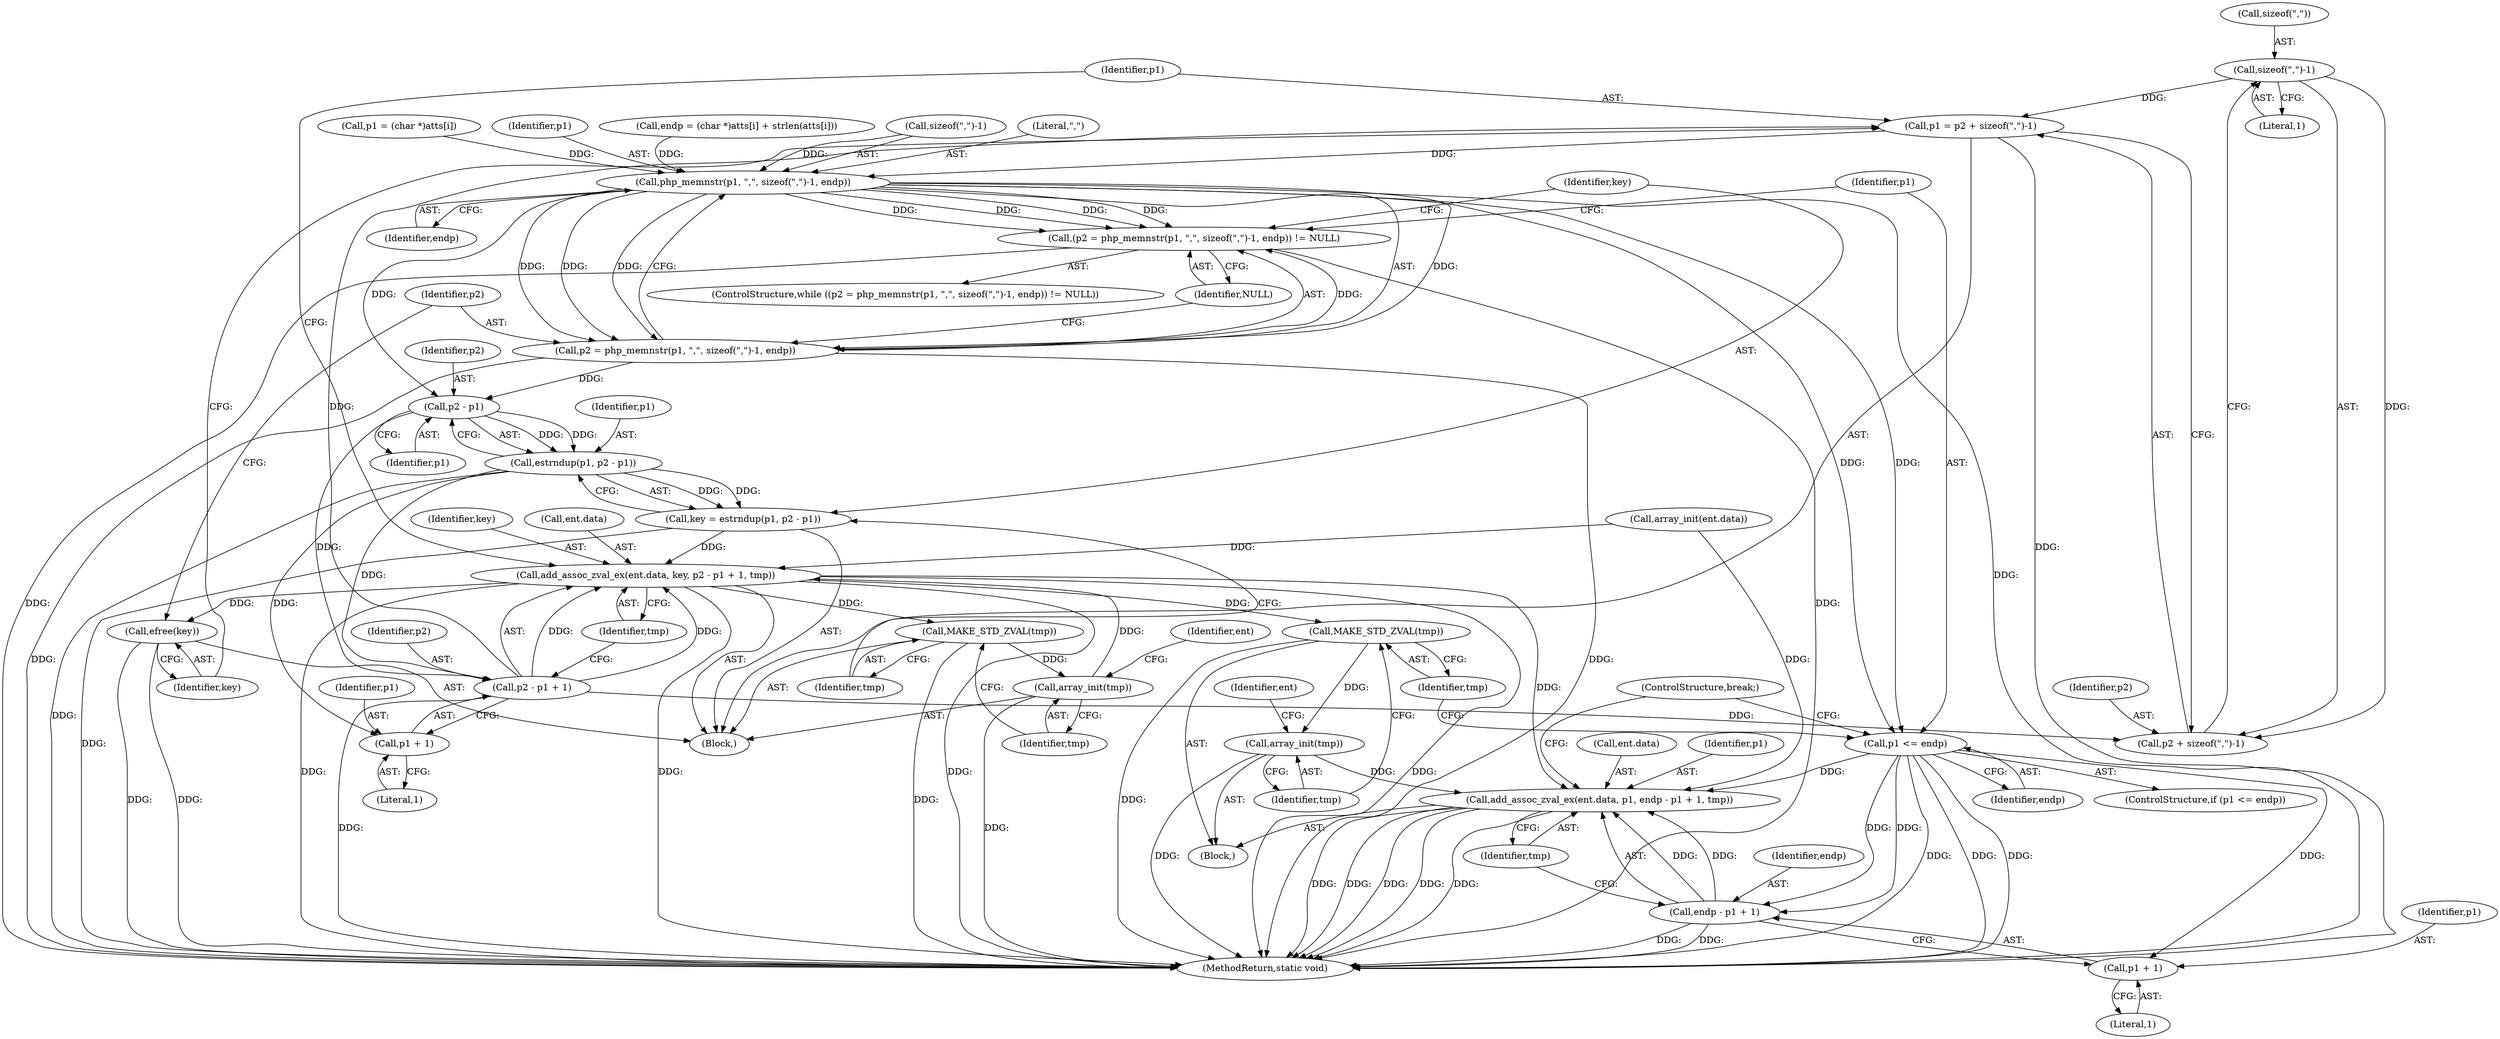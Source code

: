 digraph "0_php-src_c4cca4c20e75359c9a13a1f9a36cb7b4e9601d29?w=1@API" {
"1000683" [label="(Call,sizeof(\",\")-1)"];
"1000679" [label="(Call,p1 = p2 + sizeof(\",\")-1)"];
"1000647" [label="(Call,php_memnstr(p1, \",\", sizeof(\",\")-1, endp))"];
"1000644" [label="(Call,(p2 = php_memnstr(p1, \",\", sizeof(\",\")-1, endp)) != NULL)"];
"1000645" [label="(Call,p2 = php_memnstr(p1, \",\", sizeof(\",\")-1, endp))"];
"1000661" [label="(Call,p2 - p1)"];
"1000659" [label="(Call,estrndup(p1, p2 - p1))"];
"1000657" [label="(Call,key = estrndup(p1, p2 - p1))"];
"1000668" [label="(Call,add_assoc_zval_ex(ent.data, key, p2 - p1 + 1, tmp))"];
"1000664" [label="(Call,MAKE_STD_ZVAL(tmp))"];
"1000666" [label="(Call,array_init(tmp))"];
"1000687" [label="(Call,efree(key))"];
"1000694" [label="(Call,MAKE_STD_ZVAL(tmp))"];
"1000696" [label="(Call,array_init(tmp))"];
"1000698" [label="(Call,add_assoc_zval_ex(ent.data, p1, endp - p1 + 1, tmp))"];
"1000673" [label="(Call,p2 - p1 + 1)"];
"1000681" [label="(Call,p2 + sizeof(\",\")-1)"];
"1000675" [label="(Call,p1 + 1)"];
"1000690" [label="(Call,p1 <= endp)"];
"1000703" [label="(Call,endp - p1 + 1)"];
"1000705" [label="(Call,p1 + 1)"];
"1000647" [label="(Call,php_memnstr(p1, \",\", sizeof(\",\")-1, endp))"];
"1000659" [label="(Call,estrndup(p1, p2 - p1))"];
"1000678" [label="(Identifier,tmp)"];
"1000697" [label="(Identifier,tmp)"];
"1000687" [label="(Call,efree(key))"];
"1000677" [label="(Literal,1)"];
"1000698" [label="(Call,add_assoc_zval_ex(ent.data, p1, endp - p1 + 1, tmp))"];
"1000656" [label="(Block,)"];
"1000649" [label="(Literal,\",\")"];
"1000679" [label="(Call,p1 = p2 + sizeof(\",\")-1)"];
"1000673" [label="(Call,p2 - p1 + 1)"];
"1000669" [label="(Call,ent.data)"];
"1000699" [label="(Call,ent.data)"];
"1000706" [label="(Identifier,p1)"];
"1000700" [label="(Identifier,ent)"];
"1000662" [label="(Identifier,p2)"];
"1000691" [label="(Identifier,p1)"];
"1000703" [label="(Call,endp - p1 + 1)"];
"1000675" [label="(Call,p1 + 1)"];
"1000864" [label="(MethodReturn,static void)"];
"1000692" [label="(Identifier,endp)"];
"1000688" [label="(Identifier,key)"];
"1000705" [label="(Call,p1 + 1)"];
"1000643" [label="(ControlStructure,while ((p2 = php_memnstr(p1, \",\", sizeof(\",\")-1, endp)) != NULL))"];
"1000693" [label="(Block,)"];
"1000707" [label="(Literal,1)"];
"1000650" [label="(Call,sizeof(\",\")-1)"];
"1000695" [label="(Identifier,tmp)"];
"1000684" [label="(Call,sizeof(\",\"))"];
"1000689" [label="(ControlStructure,if (p1 <= endp))"];
"1000708" [label="(Identifier,tmp)"];
"1000666" [label="(Call,array_init(tmp))"];
"1000670" [label="(Identifier,ent)"];
"1000702" [label="(Identifier,p1)"];
"1000654" [label="(Identifier,endp)"];
"1000636" [label="(Call,p1 = (char *)atts[i])"];
"1000680" [label="(Identifier,p1)"];
"1000646" [label="(Identifier,p2)"];
"1000676" [label="(Identifier,p1)"];
"1000648" [label="(Identifier,p1)"];
"1000658" [label="(Identifier,key)"];
"1000665" [label="(Identifier,tmp)"];
"1000672" [label="(Identifier,key)"];
"1000667" [label="(Identifier,tmp)"];
"1000696" [label="(Call,array_init(tmp))"];
"1000686" [label="(Literal,1)"];
"1000664" [label="(Call,MAKE_STD_ZVAL(tmp))"];
"1000655" [label="(Identifier,NULL)"];
"1000681" [label="(Call,p2 + sizeof(\",\")-1)"];
"1000690" [label="(Call,p1 <= endp)"];
"1000645" [label="(Call,p2 = php_memnstr(p1, \",\", sizeof(\",\")-1, endp))"];
"1000683" [label="(Call,sizeof(\",\")-1)"];
"1000644" [label="(Call,(p2 = php_memnstr(p1, \",\", sizeof(\",\")-1, endp)) != NULL)"];
"1000663" [label="(Identifier,p1)"];
"1000661" [label="(Call,p2 - p1)"];
"1000624" [label="(Call,endp = (char *)atts[i] + strlen(atts[i]))"];
"1000660" [label="(Identifier,p1)"];
"1000709" [label="(ControlStructure,break;)"];
"1000704" [label="(Identifier,endp)"];
"1000674" [label="(Identifier,p2)"];
"1000657" [label="(Call,key = estrndup(p1, p2 - p1))"];
"1000682" [label="(Identifier,p2)"];
"1000668" [label="(Call,add_assoc_zval_ex(ent.data, key, p2 - p1 + 1, tmp))"];
"1000584" [label="(Call,array_init(ent.data))"];
"1000694" [label="(Call,MAKE_STD_ZVAL(tmp))"];
"1000683" -> "1000681"  [label="AST: "];
"1000683" -> "1000686"  [label="CFG: "];
"1000684" -> "1000683"  [label="AST: "];
"1000686" -> "1000683"  [label="AST: "];
"1000681" -> "1000683"  [label="CFG: "];
"1000683" -> "1000679"  [label="DDG: "];
"1000683" -> "1000681"  [label="DDG: "];
"1000679" -> "1000656"  [label="AST: "];
"1000679" -> "1000681"  [label="CFG: "];
"1000680" -> "1000679"  [label="AST: "];
"1000681" -> "1000679"  [label="AST: "];
"1000688" -> "1000679"  [label="CFG: "];
"1000679" -> "1000864"  [label="DDG: "];
"1000679" -> "1000647"  [label="DDG: "];
"1000673" -> "1000679"  [label="DDG: "];
"1000647" -> "1000645"  [label="AST: "];
"1000647" -> "1000654"  [label="CFG: "];
"1000648" -> "1000647"  [label="AST: "];
"1000649" -> "1000647"  [label="AST: "];
"1000650" -> "1000647"  [label="AST: "];
"1000654" -> "1000647"  [label="AST: "];
"1000645" -> "1000647"  [label="CFG: "];
"1000647" -> "1000864"  [label="DDG: "];
"1000647" -> "1000644"  [label="DDG: "];
"1000647" -> "1000644"  [label="DDG: "];
"1000647" -> "1000644"  [label="DDG: "];
"1000647" -> "1000644"  [label="DDG: "];
"1000647" -> "1000645"  [label="DDG: "];
"1000647" -> "1000645"  [label="DDG: "];
"1000647" -> "1000645"  [label="DDG: "];
"1000647" -> "1000645"  [label="DDG: "];
"1000636" -> "1000647"  [label="DDG: "];
"1000650" -> "1000647"  [label="DDG: "];
"1000624" -> "1000647"  [label="DDG: "];
"1000647" -> "1000661"  [label="DDG: "];
"1000647" -> "1000690"  [label="DDG: "];
"1000647" -> "1000690"  [label="DDG: "];
"1000644" -> "1000643"  [label="AST: "];
"1000644" -> "1000655"  [label="CFG: "];
"1000645" -> "1000644"  [label="AST: "];
"1000655" -> "1000644"  [label="AST: "];
"1000658" -> "1000644"  [label="CFG: "];
"1000691" -> "1000644"  [label="CFG: "];
"1000644" -> "1000864"  [label="DDG: "];
"1000644" -> "1000864"  [label="DDG: "];
"1000645" -> "1000644"  [label="DDG: "];
"1000646" -> "1000645"  [label="AST: "];
"1000655" -> "1000645"  [label="CFG: "];
"1000645" -> "1000864"  [label="DDG: "];
"1000645" -> "1000864"  [label="DDG: "];
"1000645" -> "1000661"  [label="DDG: "];
"1000661" -> "1000659"  [label="AST: "];
"1000661" -> "1000663"  [label="CFG: "];
"1000662" -> "1000661"  [label="AST: "];
"1000663" -> "1000661"  [label="AST: "];
"1000659" -> "1000661"  [label="CFG: "];
"1000661" -> "1000659"  [label="DDG: "];
"1000661" -> "1000659"  [label="DDG: "];
"1000661" -> "1000673"  [label="DDG: "];
"1000659" -> "1000657"  [label="AST: "];
"1000660" -> "1000659"  [label="AST: "];
"1000657" -> "1000659"  [label="CFG: "];
"1000659" -> "1000864"  [label="DDG: "];
"1000659" -> "1000657"  [label="DDG: "];
"1000659" -> "1000657"  [label="DDG: "];
"1000659" -> "1000673"  [label="DDG: "];
"1000659" -> "1000675"  [label="DDG: "];
"1000657" -> "1000656"  [label="AST: "];
"1000658" -> "1000657"  [label="AST: "];
"1000665" -> "1000657"  [label="CFG: "];
"1000657" -> "1000864"  [label="DDG: "];
"1000657" -> "1000668"  [label="DDG: "];
"1000668" -> "1000656"  [label="AST: "];
"1000668" -> "1000678"  [label="CFG: "];
"1000669" -> "1000668"  [label="AST: "];
"1000672" -> "1000668"  [label="AST: "];
"1000673" -> "1000668"  [label="AST: "];
"1000678" -> "1000668"  [label="AST: "];
"1000680" -> "1000668"  [label="CFG: "];
"1000668" -> "1000864"  [label="DDG: "];
"1000668" -> "1000864"  [label="DDG: "];
"1000668" -> "1000864"  [label="DDG: "];
"1000668" -> "1000864"  [label="DDG: "];
"1000668" -> "1000664"  [label="DDG: "];
"1000584" -> "1000668"  [label="DDG: "];
"1000673" -> "1000668"  [label="DDG: "];
"1000673" -> "1000668"  [label="DDG: "];
"1000666" -> "1000668"  [label="DDG: "];
"1000668" -> "1000687"  [label="DDG: "];
"1000668" -> "1000694"  [label="DDG: "];
"1000668" -> "1000698"  [label="DDG: "];
"1000664" -> "1000656"  [label="AST: "];
"1000664" -> "1000665"  [label="CFG: "];
"1000665" -> "1000664"  [label="AST: "];
"1000667" -> "1000664"  [label="CFG: "];
"1000664" -> "1000864"  [label="DDG: "];
"1000664" -> "1000666"  [label="DDG: "];
"1000666" -> "1000656"  [label="AST: "];
"1000666" -> "1000667"  [label="CFG: "];
"1000667" -> "1000666"  [label="AST: "];
"1000670" -> "1000666"  [label="CFG: "];
"1000666" -> "1000864"  [label="DDG: "];
"1000687" -> "1000656"  [label="AST: "];
"1000687" -> "1000688"  [label="CFG: "];
"1000688" -> "1000687"  [label="AST: "];
"1000646" -> "1000687"  [label="CFG: "];
"1000687" -> "1000864"  [label="DDG: "];
"1000687" -> "1000864"  [label="DDG: "];
"1000694" -> "1000693"  [label="AST: "];
"1000694" -> "1000695"  [label="CFG: "];
"1000695" -> "1000694"  [label="AST: "];
"1000697" -> "1000694"  [label="CFG: "];
"1000694" -> "1000864"  [label="DDG: "];
"1000694" -> "1000696"  [label="DDG: "];
"1000696" -> "1000693"  [label="AST: "];
"1000696" -> "1000697"  [label="CFG: "];
"1000697" -> "1000696"  [label="AST: "];
"1000700" -> "1000696"  [label="CFG: "];
"1000696" -> "1000864"  [label="DDG: "];
"1000696" -> "1000698"  [label="DDG: "];
"1000698" -> "1000693"  [label="AST: "];
"1000698" -> "1000708"  [label="CFG: "];
"1000699" -> "1000698"  [label="AST: "];
"1000702" -> "1000698"  [label="AST: "];
"1000703" -> "1000698"  [label="AST: "];
"1000708" -> "1000698"  [label="AST: "];
"1000709" -> "1000698"  [label="CFG: "];
"1000698" -> "1000864"  [label="DDG: "];
"1000698" -> "1000864"  [label="DDG: "];
"1000698" -> "1000864"  [label="DDG: "];
"1000698" -> "1000864"  [label="DDG: "];
"1000698" -> "1000864"  [label="DDG: "];
"1000584" -> "1000698"  [label="DDG: "];
"1000690" -> "1000698"  [label="DDG: "];
"1000703" -> "1000698"  [label="DDG: "];
"1000703" -> "1000698"  [label="DDG: "];
"1000673" -> "1000675"  [label="CFG: "];
"1000674" -> "1000673"  [label="AST: "];
"1000675" -> "1000673"  [label="AST: "];
"1000678" -> "1000673"  [label="CFG: "];
"1000673" -> "1000864"  [label="DDG: "];
"1000673" -> "1000681"  [label="DDG: "];
"1000682" -> "1000681"  [label="AST: "];
"1000675" -> "1000677"  [label="CFG: "];
"1000676" -> "1000675"  [label="AST: "];
"1000677" -> "1000675"  [label="AST: "];
"1000690" -> "1000689"  [label="AST: "];
"1000690" -> "1000692"  [label="CFG: "];
"1000691" -> "1000690"  [label="AST: "];
"1000692" -> "1000690"  [label="AST: "];
"1000695" -> "1000690"  [label="CFG: "];
"1000709" -> "1000690"  [label="CFG: "];
"1000690" -> "1000864"  [label="DDG: "];
"1000690" -> "1000864"  [label="DDG: "];
"1000690" -> "1000864"  [label="DDG: "];
"1000690" -> "1000703"  [label="DDG: "];
"1000690" -> "1000703"  [label="DDG: "];
"1000690" -> "1000705"  [label="DDG: "];
"1000703" -> "1000705"  [label="CFG: "];
"1000704" -> "1000703"  [label="AST: "];
"1000705" -> "1000703"  [label="AST: "];
"1000708" -> "1000703"  [label="CFG: "];
"1000703" -> "1000864"  [label="DDG: "];
"1000703" -> "1000864"  [label="DDG: "];
"1000705" -> "1000707"  [label="CFG: "];
"1000706" -> "1000705"  [label="AST: "];
"1000707" -> "1000705"  [label="AST: "];
}
